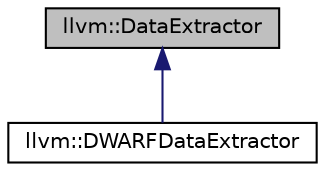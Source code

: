 digraph "llvm::DataExtractor"
{
 // LATEX_PDF_SIZE
  bgcolor="transparent";
  edge [fontname="Helvetica",fontsize="10",labelfontname="Helvetica",labelfontsize="10"];
  node [fontname="Helvetica",fontsize="10",shape="box"];
  Node1 [label="llvm::DataExtractor",height=0.2,width=0.4,color="black", fillcolor="grey75", style="filled", fontcolor="black",tooltip=" "];
  Node1 -> Node2 [dir="back",color="midnightblue",fontsize="10",style="solid",fontname="Helvetica"];
  Node2 [label="llvm::DWARFDataExtractor",height=0.2,width=0.4,color="black",URL="$classllvm_1_1DWARFDataExtractor.html",tooltip="A DataExtractor (typically for an in-memory copy of an object-file section) plus a relocation map for..."];
}
